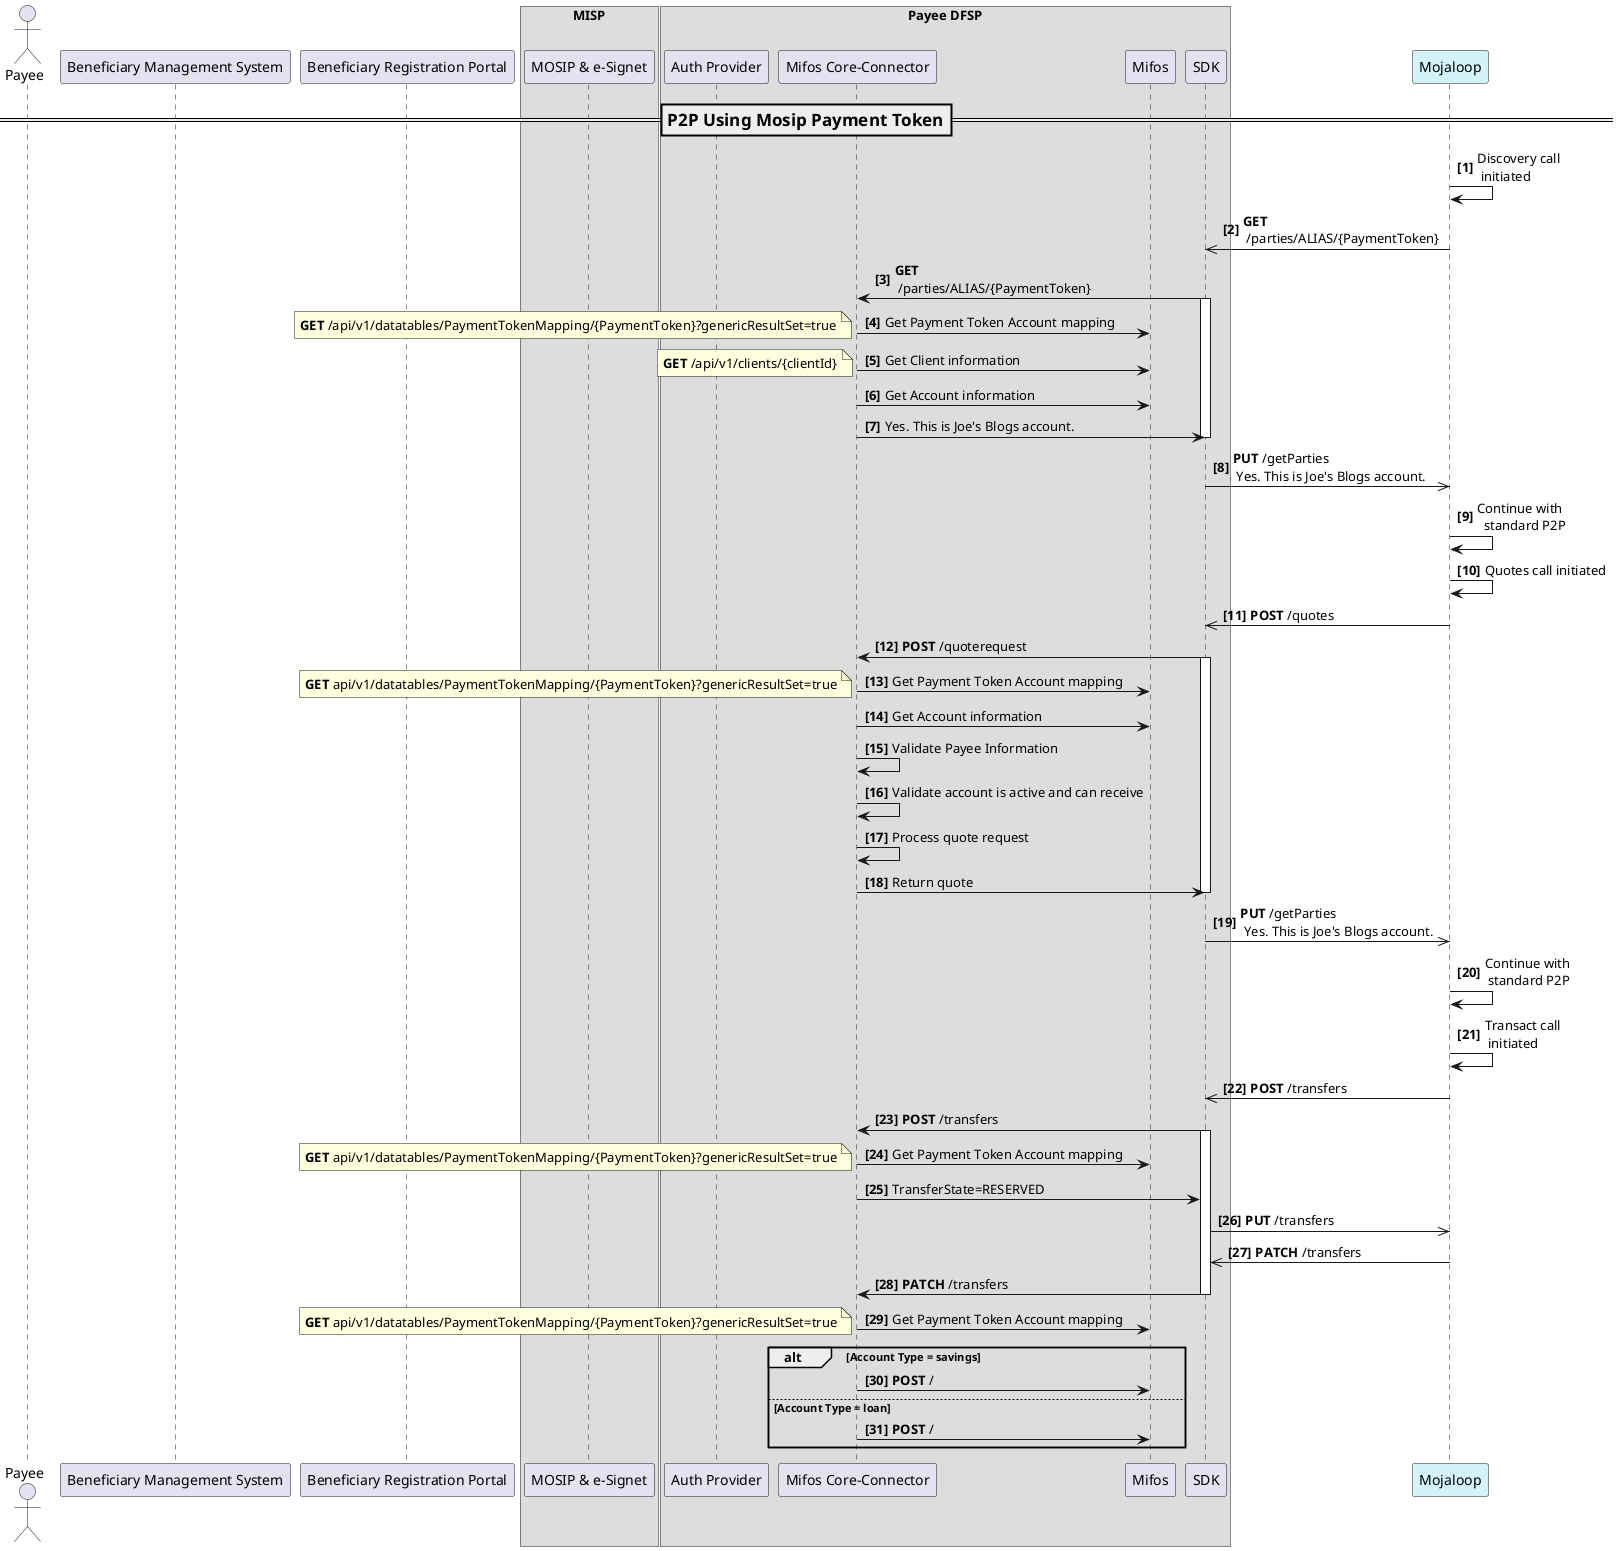 @startuml
autonumber 1 "<b>[0]"

actor "Payee" as Payee

participant "Beneficiary Management System" as BMS
participant "Beneficiary Registration Portal" as BRP

box MISP
participant "MOSIP & e-Signet" as eSignet
end box
box "Payee DFSP" 
participant "Auth Provider" as OAuth
participant "Mifos Core-Connector" as CC
participant "Mifos" as Mifos
participant "SDK" as SDK
end box
participant "Mojaloop" as Mojaloop  #d4f2f9

=== P2P Using Mosip Payment Token ==

Mojaloop->Mojaloop: Discovery call \n initiated
Mojaloop->>SDK: **GET** \n /parties/ALIAS/{PaymentToken}
SDK->CC: **GET** \n /parties/ALIAS/{PaymentToken}
activate SDK
CC->Mifos: Get Payment Token Account mapping 
note left
**GET** /api/v1/datatables/PaymentTokenMapping/{PaymentToken}?genericResultSet=true
end note
CC->Mifos: Get Client information 
note left
**GET** /api/v1/clients/{clientId}
end note
CC->Mifos: Get Account information 
CC->SDK:  Yes. This is Joe's Blogs account.
deactivate SDK
SDK->>Mojaloop: **PUT** /getParties \n Yes. This is Joe's Blogs account.
Mojaloop->Mojaloop: Continue with\n  standard P2P


Mojaloop->Mojaloop: Quotes call initiated
Mojaloop->>SDK: **POST** /quotes
SDK->CC:  **POST** /quoterequest
activate SDK
CC->Mifos: Get Payment Token Account mapping 
note left
**GET** api/v1/datatables/PaymentTokenMapping/{PaymentToken}?genericResultSet=true
end note
CC->Mifos: Get Account information 
CC->CC: Validate Payee Information
CC->CC: Validate account is active and can receive
CC->CC: Process quote request
CC->SDK:  Return quote
deactivate SDK
SDK->>Mojaloop: **PUT** /getParties \n Yes. This is Joe's Blogs account.
Mojaloop->Mojaloop: Continue with \n standard P2P

Mojaloop->Mojaloop: Transact call \n initiated
Mojaloop->>SDK: **POST** /transfers
SDK->CC:  **POST** /transfers
activate SDK
CC->Mifos: Get Payment Token Account mapping 
note left
**GET** api/v1/datatables/PaymentTokenMapping/{PaymentToken}?genericResultSet=true
end note
CC->SDK:  TransferState=RESERVED
SDK->>Mojaloop: **PUT** /transfers
Mojaloop->>SDK: **PATCH** /transfers
SDK->CC: **PATCH** /transfers
deactivate SDK
CC->Mifos: Get Payment Token Account mapping 
note left
**GET** api/v1/datatables/PaymentTokenMapping/{PaymentToken}?genericResultSet=true
end note
alt Account Type = savings
  CC->Mifos: **POST** /
else Account Type = loan
  CC->Mifos: **POST** /
end






@enduml